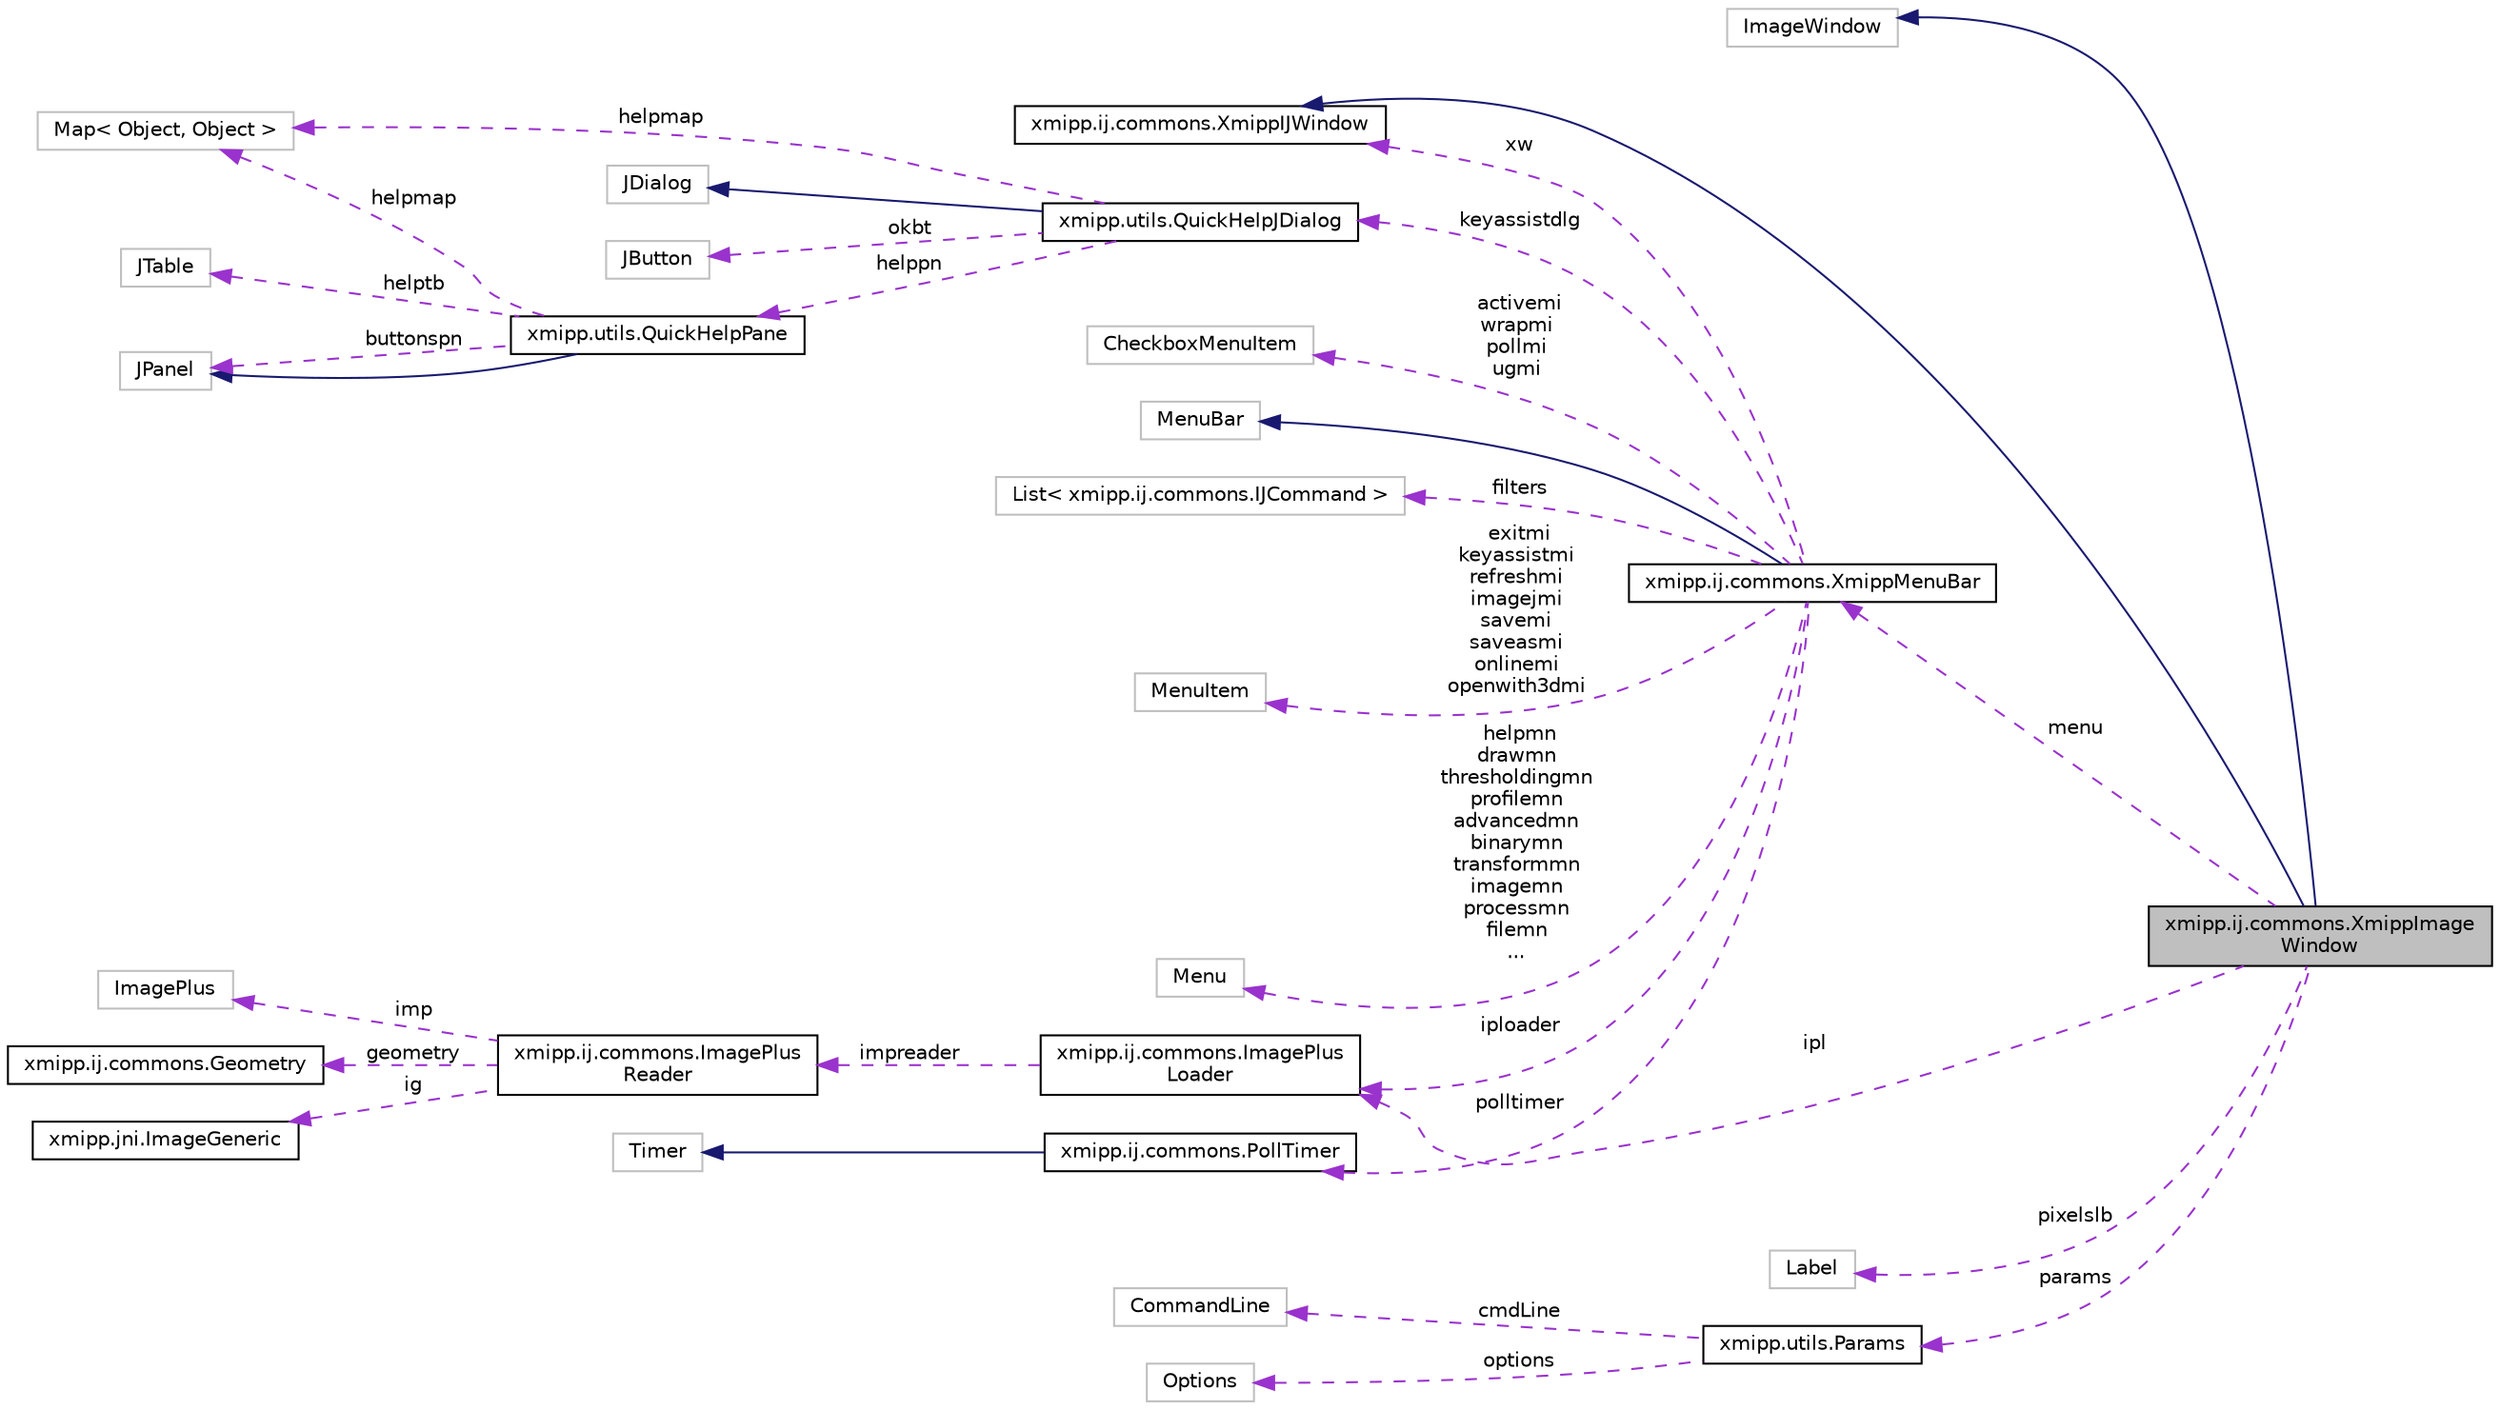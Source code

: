 digraph "xmipp.ij.commons.XmippImageWindow"
{
  edge [fontname="Helvetica",fontsize="10",labelfontname="Helvetica",labelfontsize="10"];
  node [fontname="Helvetica",fontsize="10",shape=record];
  rankdir="LR";
  Node3 [label="xmipp.ij.commons.XmippImage\lWindow",height=0.2,width=0.4,color="black", fillcolor="grey75", style="filled", fontcolor="black"];
  Node4 -> Node3 [dir="back",color="midnightblue",fontsize="10",style="solid",fontname="Helvetica"];
  Node4 [label="ImageWindow",height=0.2,width=0.4,color="grey75", fillcolor="white", style="filled"];
  Node5 -> Node3 [dir="back",color="midnightblue",fontsize="10",style="solid",fontname="Helvetica"];
  Node5 [label="xmipp.ij.commons.XmippIJWindow",height=0.2,width=0.4,color="black", fillcolor="white", style="filled",URL="$interfacexmipp_1_1ij_1_1commons_1_1XmippIJWindow.html"];
  Node6 -> Node3 [dir="back",color="darkorchid3",fontsize="10",style="dashed",label=" menu" ,fontname="Helvetica"];
  Node6 [label="xmipp.ij.commons.XmippMenuBar",height=0.2,width=0.4,color="black", fillcolor="white", style="filled",URL="$classxmipp_1_1ij_1_1commons_1_1XmippMenuBar.html"];
  Node7 -> Node6 [dir="back",color="midnightblue",fontsize="10",style="solid",fontname="Helvetica"];
  Node7 [label="MenuBar",height=0.2,width=0.4,color="grey75", fillcolor="white", style="filled"];
  Node8 -> Node6 [dir="back",color="darkorchid3",fontsize="10",style="dashed",label=" filters" ,fontname="Helvetica"];
  Node8 [label="List\< xmipp.ij.commons.IJCommand \>",height=0.2,width=0.4,color="grey75", fillcolor="white", style="filled"];
  Node5 -> Node6 [dir="back",color="darkorchid3",fontsize="10",style="dashed",label=" xw" ,fontname="Helvetica"];
  Node9 -> Node6 [dir="back",color="darkorchid3",fontsize="10",style="dashed",label=" exitmi\nkeyassistmi\nrefreshmi\nimagejmi\nsavemi\nsaveasmi\nonlinemi\nopenwith3dmi" ,fontname="Helvetica"];
  Node9 [label="MenuItem",height=0.2,width=0.4,color="grey75", fillcolor="white", style="filled"];
  Node10 -> Node6 [dir="back",color="darkorchid3",fontsize="10",style="dashed",label=" helpmn\ndrawmn\nthresholdingmn\nprofilemn\nadvancedmn\nbinarymn\ntransformmn\nimagemn\nprocessmn\nfilemn\n..." ,fontname="Helvetica"];
  Node10 [label="Menu",height=0.2,width=0.4,color="grey75", fillcolor="white", style="filled"];
  Node11 -> Node6 [dir="back",color="darkorchid3",fontsize="10",style="dashed",label=" polltimer" ,fontname="Helvetica"];
  Node11 [label="xmipp.ij.commons.PollTimer",height=0.2,width=0.4,color="black", fillcolor="white", style="filled",URL="$classxmipp_1_1ij_1_1commons_1_1PollTimer.html"];
  Node12 -> Node11 [dir="back",color="midnightblue",fontsize="10",style="solid",fontname="Helvetica"];
  Node12 [label="Timer",height=0.2,width=0.4,color="grey75", fillcolor="white", style="filled"];
  Node13 -> Node6 [dir="back",color="darkorchid3",fontsize="10",style="dashed",label=" keyassistdlg" ,fontname="Helvetica"];
  Node13 [label="xmipp.utils.QuickHelpJDialog",height=0.2,width=0.4,color="black", fillcolor="white", style="filled",URL="$classxmipp_1_1utils_1_1QuickHelpJDialog.html"];
  Node14 -> Node13 [dir="back",color="midnightblue",fontsize="10",style="solid",fontname="Helvetica"];
  Node14 [label="JDialog",height=0.2,width=0.4,color="grey75", fillcolor="white", style="filled"];
  Node15 -> Node13 [dir="back",color="darkorchid3",fontsize="10",style="dashed",label=" okbt" ,fontname="Helvetica"];
  Node15 [label="JButton",height=0.2,width=0.4,color="grey75", fillcolor="white", style="filled"];
  Node16 -> Node13 [dir="back",color="darkorchid3",fontsize="10",style="dashed",label=" helppn" ,fontname="Helvetica"];
  Node16 [label="xmipp.utils.QuickHelpPane",height=0.2,width=0.4,color="black", fillcolor="white", style="filled",URL="$classxmipp_1_1utils_1_1QuickHelpPane.html"];
  Node17 -> Node16 [dir="back",color="midnightblue",fontsize="10",style="solid",fontname="Helvetica"];
  Node17 [label="JPanel",height=0.2,width=0.4,color="grey75", fillcolor="white", style="filled"];
  Node18 -> Node16 [dir="back",color="darkorchid3",fontsize="10",style="dashed",label=" helptb" ,fontname="Helvetica"];
  Node18 [label="JTable",height=0.2,width=0.4,color="grey75", fillcolor="white", style="filled"];
  Node17 -> Node16 [dir="back",color="darkorchid3",fontsize="10",style="dashed",label=" buttonspn" ,fontname="Helvetica"];
  Node19 -> Node16 [dir="back",color="darkorchid3",fontsize="10",style="dashed",label=" helpmap" ,fontname="Helvetica"];
  Node19 [label="Map\< Object, Object \>",height=0.2,width=0.4,color="grey75", fillcolor="white", style="filled"];
  Node19 -> Node13 [dir="back",color="darkorchid3",fontsize="10",style="dashed",label=" helpmap" ,fontname="Helvetica"];
  Node20 -> Node6 [dir="back",color="darkorchid3",fontsize="10",style="dashed",label=" iploader" ,fontname="Helvetica"];
  Node20 [label="xmipp.ij.commons.ImagePlus\lLoader",height=0.2,width=0.4,color="black", fillcolor="white", style="filled",URL="$classxmipp_1_1ij_1_1commons_1_1ImagePlusLoader.html"];
  Node21 -> Node20 [dir="back",color="darkorchid3",fontsize="10",style="dashed",label=" impreader" ,fontname="Helvetica"];
  Node21 [label="xmipp.ij.commons.ImagePlus\lReader",height=0.2,width=0.4,color="black", fillcolor="white", style="filled",URL="$classxmipp_1_1ij_1_1commons_1_1ImagePlusReader.html"];
  Node22 -> Node21 [dir="back",color="darkorchid3",fontsize="10",style="dashed",label=" imp" ,fontname="Helvetica"];
  Node22 [label="ImagePlus",height=0.2,width=0.4,color="grey75", fillcolor="white", style="filled"];
  Node23 -> Node21 [dir="back",color="darkorchid3",fontsize="10",style="dashed",label=" geometry" ,fontname="Helvetica"];
  Node23 [label="xmipp.ij.commons.Geometry",height=0.2,width=0.4,color="black", fillcolor="white", style="filled",URL="$classxmipp_1_1ij_1_1commons_1_1Geometry.html"];
  Node24 -> Node21 [dir="back",color="darkorchid3",fontsize="10",style="dashed",label=" ig" ,fontname="Helvetica"];
  Node24 [label="xmipp.jni.ImageGeneric",height=0.2,width=0.4,color="black", fillcolor="white", style="filled",URL="$classxmipp_1_1jni_1_1ImageGeneric.html"];
  Node25 -> Node6 [dir="back",color="darkorchid3",fontsize="10",style="dashed",label=" activemi\nwrapmi\npollmi\nugmi" ,fontname="Helvetica"];
  Node25 [label="CheckboxMenuItem",height=0.2,width=0.4,color="grey75", fillcolor="white", style="filled"];
  Node26 -> Node3 [dir="back",color="darkorchid3",fontsize="10",style="dashed",label=" pixelslb" ,fontname="Helvetica"];
  Node26 [label="Label",height=0.2,width=0.4,color="grey75", fillcolor="white", style="filled"];
  Node27 -> Node3 [dir="back",color="darkorchid3",fontsize="10",style="dashed",label=" params" ,fontname="Helvetica"];
  Node27 [label="xmipp.utils.Params",height=0.2,width=0.4,color="black", fillcolor="white", style="filled",URL="$classxmipp_1_1utils_1_1Params.html"];
  Node28 -> Node27 [dir="back",color="darkorchid3",fontsize="10",style="dashed",label=" options" ,fontname="Helvetica"];
  Node28 [label="Options",height=0.2,width=0.4,color="grey75", fillcolor="white", style="filled"];
  Node29 -> Node27 [dir="back",color="darkorchid3",fontsize="10",style="dashed",label=" cmdLine" ,fontname="Helvetica"];
  Node29 [label="CommandLine",height=0.2,width=0.4,color="grey75", fillcolor="white", style="filled"];
  Node20 -> Node3 [dir="back",color="darkorchid3",fontsize="10",style="dashed",label=" ipl" ,fontname="Helvetica"];
}

